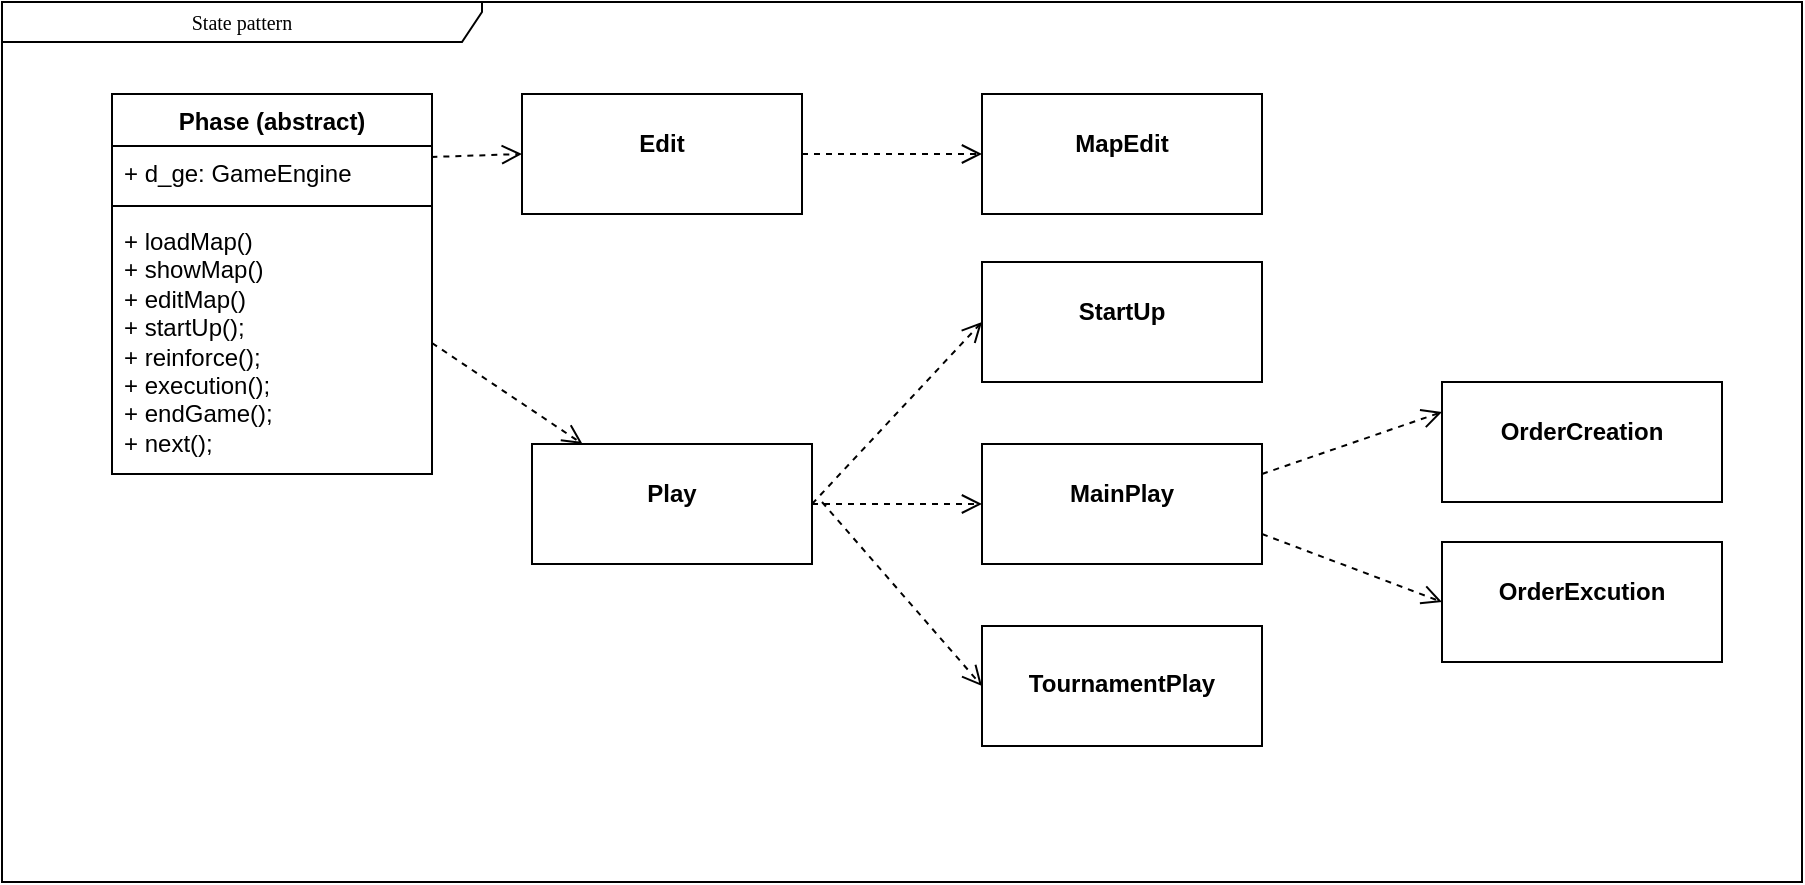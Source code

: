 <mxfile version="26.1.3">
  <diagram name="Page-1" id="c4acf3e9-155e-7222-9cf6-157b1a14988f">
    <mxGraphModel dx="1019" dy="551" grid="1" gridSize="10" guides="1" tooltips="1" connect="1" arrows="1" fold="1" page="1" pageScale="1" pageWidth="850" pageHeight="1100" background="none" math="0" shadow="0">
      <root>
        <mxCell id="0" />
        <mxCell id="1" parent="0" />
        <mxCell id="17acba5748e5396b-1" value="State pattern" style="shape=umlFrame;whiteSpace=wrap;html=1;rounded=0;shadow=0;comic=0;labelBackgroundColor=none;strokeWidth=1;fontFamily=Verdana;fontSize=10;align=center;width=240;height=20;" parent="1" vertex="1">
          <mxGeometry x="20" y="20" width="900" height="440" as="geometry" />
        </mxCell>
        <mxCell id="tlYwjyK-wXdUCp_CIaxG-1" value="Phase (abstract)" style="swimlane;fontStyle=1;align=center;verticalAlign=top;childLayout=stackLayout;horizontal=1;startSize=26;horizontalStack=0;resizeParent=1;resizeParentMax=0;resizeLast=0;collapsible=1;marginBottom=0;whiteSpace=wrap;html=1;" parent="1" vertex="1">
          <mxGeometry x="75" y="66" width="160" height="190" as="geometry" />
        </mxCell>
        <mxCell id="tlYwjyK-wXdUCp_CIaxG-2" value="+ d_ge: GameEngine" style="text;strokeColor=none;fillColor=none;align=left;verticalAlign=top;spacingLeft=4;spacingRight=4;overflow=hidden;rotatable=0;points=[[0,0.5],[1,0.5]];portConstraint=eastwest;whiteSpace=wrap;html=1;" parent="tlYwjyK-wXdUCp_CIaxG-1" vertex="1">
          <mxGeometry y="26" width="160" height="26" as="geometry" />
        </mxCell>
        <mxCell id="tlYwjyK-wXdUCp_CIaxG-3" value="" style="line;strokeWidth=1;fillColor=none;align=left;verticalAlign=middle;spacingTop=-1;spacingLeft=3;spacingRight=3;rotatable=0;labelPosition=right;points=[];portConstraint=eastwest;strokeColor=inherit;" parent="tlYwjyK-wXdUCp_CIaxG-1" vertex="1">
          <mxGeometry y="52" width="160" height="8" as="geometry" />
        </mxCell>
        <mxCell id="tlYwjyK-wXdUCp_CIaxG-4" value="+ loadMap()&lt;div&gt;+ showMap()&lt;/div&gt;&lt;div&gt;+ editMap()&lt;/div&gt;&lt;div&gt;+ startUp();&lt;/div&gt;&lt;div&gt;+ reinforce();&lt;/div&gt;&lt;div&gt;+ execution();&lt;/div&gt;&lt;div&gt;+ endGame();&lt;/div&gt;&lt;div&gt;+ next();&lt;/div&gt;&lt;div&gt;&lt;div&gt;&lt;br&gt;&lt;/div&gt;&lt;/div&gt;" style="text;strokeColor=none;fillColor=none;align=left;verticalAlign=top;spacingLeft=4;spacingRight=4;overflow=hidden;rotatable=0;points=[[0,0.5],[1,0.5]];portConstraint=eastwest;whiteSpace=wrap;html=1;" parent="tlYwjyK-wXdUCp_CIaxG-1" vertex="1">
          <mxGeometry y="60" width="160" height="130" as="geometry" />
        </mxCell>
        <mxCell id="tlYwjyK-wXdUCp_CIaxG-5" value="&lt;p style=&quot;margin:0px;margin-top:4px;text-align:center;&quot;&gt;&lt;br&gt;&lt;b&gt;MapEdit&lt;/b&gt;&lt;/p&gt;" style="verticalAlign=top;align=left;overflow=fill;html=1;whiteSpace=wrap;" parent="1" vertex="1">
          <mxGeometry x="510" y="66" width="140" height="60" as="geometry" />
        </mxCell>
        <mxCell id="tlYwjyK-wXdUCp_CIaxG-8" value="&lt;p style=&quot;margin:0px;margin-top:4px;text-align:center;&quot;&gt;&lt;br&gt;&lt;b&gt;Play&lt;/b&gt;&lt;/p&gt;" style="verticalAlign=top;align=left;overflow=fill;html=1;whiteSpace=wrap;" parent="1" vertex="1">
          <mxGeometry x="285" y="241" width="140" height="60" as="geometry" />
        </mxCell>
        <mxCell id="tlYwjyK-wXdUCp_CIaxG-9" value="&lt;p style=&quot;margin:0px;margin-top:4px;text-align:center;&quot;&gt;&lt;br&gt;&lt;b&gt;MainPlay&lt;/b&gt;&lt;/p&gt;" style="verticalAlign=top;align=left;overflow=fill;html=1;whiteSpace=wrap;" parent="1" vertex="1">
          <mxGeometry x="510" y="241" width="140" height="60" as="geometry" />
        </mxCell>
        <mxCell id="tlYwjyK-wXdUCp_CIaxG-11" value="&lt;p style=&quot;margin:0px;margin-top:4px;text-align:center;&quot;&gt;&lt;br&gt;&lt;b&gt;StartUp&lt;/b&gt;&lt;/p&gt;" style="verticalAlign=top;align=left;overflow=fill;html=1;whiteSpace=wrap;" parent="1" vertex="1">
          <mxGeometry x="510" y="150" width="140" height="60" as="geometry" />
        </mxCell>
        <mxCell id="tlYwjyK-wXdUCp_CIaxG-12" value="&lt;p style=&quot;margin:0px;margin-top:4px;text-align:center;&quot;&gt;&lt;br&gt;&lt;b&gt;OrderCreation&lt;/b&gt;&lt;/p&gt;" style="verticalAlign=top;align=left;overflow=fill;html=1;whiteSpace=wrap;" parent="1" vertex="1">
          <mxGeometry x="740" y="210" width="140" height="60" as="geometry" />
        </mxCell>
        <mxCell id="tlYwjyK-wXdUCp_CIaxG-13" value="&lt;p style=&quot;margin:0px;margin-top:4px;text-align:center;&quot;&gt;&lt;br&gt;&lt;b&gt;OrderExcution&lt;/b&gt;&lt;/p&gt;" style="verticalAlign=top;align=left;overflow=fill;html=1;whiteSpace=wrap;" parent="1" vertex="1">
          <mxGeometry x="740" y="290" width="140" height="60" as="geometry" />
        </mxCell>
        <mxCell id="tlYwjyK-wXdUCp_CIaxG-14" value="&lt;p style=&quot;margin:0px;margin-top:4px;text-align:center;&quot;&gt;&lt;br&gt;&lt;b&gt;Edit&lt;/b&gt;&lt;/p&gt;" style="verticalAlign=top;align=left;overflow=fill;html=1;whiteSpace=wrap;" parent="1" vertex="1">
          <mxGeometry x="280" y="66" width="140" height="60" as="geometry" />
        </mxCell>
        <mxCell id="MuImOH4HL23ehyhKdBN7-2" value="" style="html=1;verticalAlign=bottom;endArrow=open;dashed=1;endSize=8;curved=0;rounded=0;exitX=0.998;exitY=0.211;exitDx=0;exitDy=0;entryX=0;entryY=0.5;entryDx=0;entryDy=0;exitPerimeter=0;" parent="1" source="tlYwjyK-wXdUCp_CIaxG-2" target="tlYwjyK-wXdUCp_CIaxG-14" edge="1">
          <mxGeometry relative="1" as="geometry">
            <mxPoint x="340" y="100" as="sourcePoint" />
            <mxPoint x="260" y="100" as="targetPoint" />
          </mxGeometry>
        </mxCell>
        <mxCell id="MuImOH4HL23ehyhKdBN7-3" value="" style="html=1;verticalAlign=bottom;endArrow=open;dashed=1;endSize=8;curved=0;rounded=0;exitX=1;exitY=0.5;exitDx=0;exitDy=0;entryX=0;entryY=0.5;entryDx=0;entryDy=0;" parent="1" edge="1" target="tlYwjyK-wXdUCp_CIaxG-5" source="tlYwjyK-wXdUCp_CIaxG-14">
          <mxGeometry relative="1" as="geometry">
            <mxPoint x="480" y="96.5" as="sourcePoint" />
            <mxPoint x="520" y="96" as="targetPoint" />
          </mxGeometry>
        </mxCell>
        <mxCell id="MuImOH4HL23ehyhKdBN7-5" value="" style="html=1;verticalAlign=bottom;endArrow=open;dashed=1;endSize=8;curved=0;rounded=0;exitX=1;exitY=0.5;exitDx=0;exitDy=0;entryX=0;entryY=0.5;entryDx=0;entryDy=0;" parent="1" edge="1" target="tlYwjyK-wXdUCp_CIaxG-11" source="tlYwjyK-wXdUCp_CIaxG-8">
          <mxGeometry relative="1" as="geometry">
            <mxPoint x="480" y="190.16" as="sourcePoint" />
            <mxPoint x="520" y="189.66" as="targetPoint" />
          </mxGeometry>
        </mxCell>
        <mxCell id="MuImOH4HL23ehyhKdBN7-6" value="" style="html=1;verticalAlign=bottom;endArrow=open;dashed=1;endSize=8;curved=0;rounded=0;entryX=0;entryY=0.25;entryDx=0;entryDy=0;exitX=1;exitY=0.25;exitDx=0;exitDy=0;" parent="1" edge="1" target="tlYwjyK-wXdUCp_CIaxG-12" source="tlYwjyK-wXdUCp_CIaxG-9">
          <mxGeometry relative="1" as="geometry">
            <mxPoint x="500" y="310" as="sourcePoint" />
            <mxPoint x="521" y="309.66" as="targetPoint" />
          </mxGeometry>
        </mxCell>
        <mxCell id="MuImOH4HL23ehyhKdBN7-7" value="" style="html=1;verticalAlign=bottom;endArrow=open;dashed=1;endSize=8;curved=0;rounded=0;exitX=1;exitY=0.75;exitDx=0;exitDy=0;entryX=0;entryY=0.5;entryDx=0;entryDy=0;" parent="1" source="tlYwjyK-wXdUCp_CIaxG-9" target="tlYwjyK-wXdUCp_CIaxG-13" edge="1">
          <mxGeometry relative="1" as="geometry">
            <mxPoint x="425" y="360.5" as="sourcePoint" />
            <mxPoint x="465" y="360" as="targetPoint" />
          </mxGeometry>
        </mxCell>
        <mxCell id="MuImOH4HL23ehyhKdBN7-8" value="" style="html=1;verticalAlign=bottom;endArrow=open;dashed=1;endSize=8;curved=0;rounded=0;exitX=1;exitY=0.5;exitDx=0;exitDy=0;entryX=0;entryY=0.5;entryDx=0;entryDy=0;" parent="1" source="tlYwjyK-wXdUCp_CIaxG-8" target="tlYwjyK-wXdUCp_CIaxG-9" edge="1">
          <mxGeometry relative="1" as="geometry">
            <mxPoint x="245" y="107" as="sourcePoint" />
            <mxPoint x="350" y="106" as="targetPoint" />
          </mxGeometry>
        </mxCell>
        <mxCell id="MuImOH4HL23ehyhKdBN7-9" value="" style="html=1;verticalAlign=bottom;endArrow=open;dashed=1;endSize=8;curved=0;rounded=0;exitX=0.998;exitY=0.211;exitDx=0;exitDy=0;exitPerimeter=0;" parent="1" edge="1" target="tlYwjyK-wXdUCp_CIaxG-8">
          <mxGeometry relative="1" as="geometry">
            <mxPoint x="235" y="190.5" as="sourcePoint" />
            <mxPoint x="340" y="189.5" as="targetPoint" />
          </mxGeometry>
        </mxCell>
        <mxCell id="88mVM7Oexp-DG4JOxuKh-1" value="&lt;p style=&quot;margin:0px;margin-top:4px;text-align:center;&quot;&gt;&lt;b&gt;&lt;br&gt;&lt;/b&gt;&lt;/p&gt;&lt;p style=&quot;margin:0px;margin-top:4px;text-align:center;&quot;&gt;&lt;b&gt;TournamentPlay&lt;/b&gt;&lt;/p&gt;" style="verticalAlign=top;align=left;overflow=fill;html=1;whiteSpace=wrap;" vertex="1" parent="1">
          <mxGeometry x="510" y="332" width="140" height="60" as="geometry" />
        </mxCell>
        <mxCell id="88mVM7Oexp-DG4JOxuKh-2" value="" style="html=1;verticalAlign=bottom;endArrow=open;dashed=1;endSize=8;curved=0;rounded=0;entryX=0;entryY=0.5;entryDx=0;entryDy=0;" edge="1" parent="1" target="88mVM7Oexp-DG4JOxuKh-1">
          <mxGeometry relative="1" as="geometry">
            <mxPoint x="430" y="270" as="sourcePoint" />
            <mxPoint x="520" y="190" as="targetPoint" />
          </mxGeometry>
        </mxCell>
      </root>
    </mxGraphModel>
  </diagram>
</mxfile>
